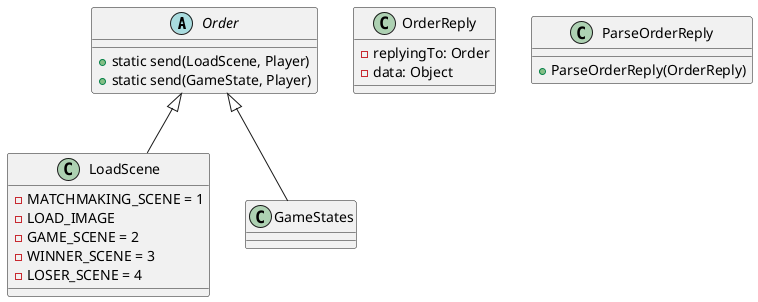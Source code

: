 @startuml

abstract class Order{
    + static send(LoadScene, Player)
    + static send(GameState, Player)
}
class OrderReply {
    - replyingTo: Order
    - data: Object
}
class ParseOrderReply{
    + ParseOrderReply(OrderReply)
}
class LoadScene{
    - MATCHMAKING_SCENE = 1
    - LOAD_IMAGE
    - GAME_SCENE = 2
    - WINNER_SCENE = 3
    - LOSER_SCENE = 4
    ' TODO: Decide this part in Room
}

Order <|-- LoadScene
Order <|-- GameStates


@enduml